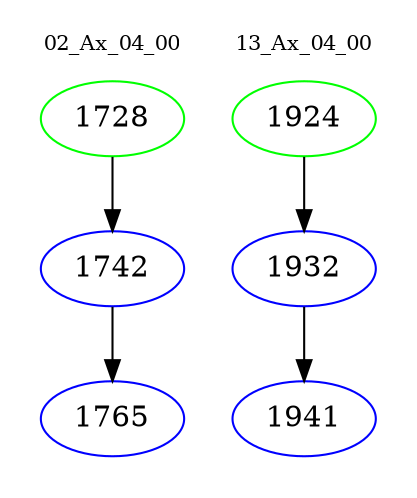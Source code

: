digraph{
subgraph cluster_0 {
color = white
label = "02_Ax_04_00";
fontsize=10;
T0_1728 [label="1728", color="green"]
T0_1728 -> T0_1742 [color="black"]
T0_1742 [label="1742", color="blue"]
T0_1742 -> T0_1765 [color="black"]
T0_1765 [label="1765", color="blue"]
}
subgraph cluster_1 {
color = white
label = "13_Ax_04_00";
fontsize=10;
T1_1924 [label="1924", color="green"]
T1_1924 -> T1_1932 [color="black"]
T1_1932 [label="1932", color="blue"]
T1_1932 -> T1_1941 [color="black"]
T1_1941 [label="1941", color="blue"]
}
}
